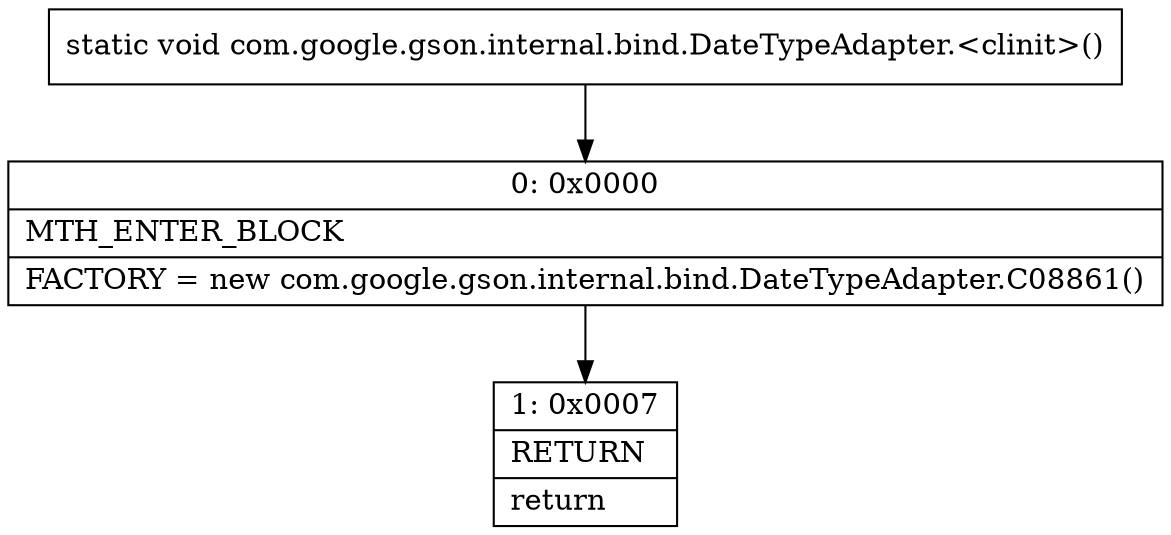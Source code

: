 digraph "CFG forcom.google.gson.internal.bind.DateTypeAdapter.\<clinit\>()V" {
Node_0 [shape=record,label="{0\:\ 0x0000|MTH_ENTER_BLOCK\l|FACTORY = new com.google.gson.internal.bind.DateTypeAdapter.C08861()\l}"];
Node_1 [shape=record,label="{1\:\ 0x0007|RETURN\l|return\l}"];
MethodNode[shape=record,label="{static void com.google.gson.internal.bind.DateTypeAdapter.\<clinit\>() }"];
MethodNode -> Node_0;
Node_0 -> Node_1;
}

